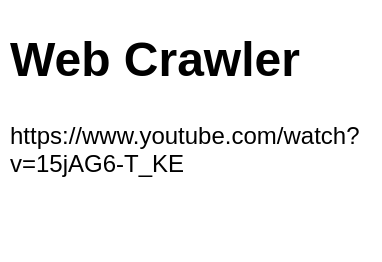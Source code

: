 <mxfile version="14.9.6" type="device"><diagram id="9eb4F4fQc0mfnAEQmdWG" name="Page-1"><mxGraphModel dx="1106" dy="815" grid="1" gridSize="10" guides="1" tooltips="1" connect="1" arrows="1" fold="1" page="1" pageScale="1" pageWidth="850" pageHeight="1100" math="0" shadow="0"><root><mxCell id="0"/><mxCell id="1" parent="0"/><mxCell id="esgwtgHRyD7jtA2mJlsa-1" value="&lt;h1&gt;Web Crawler&lt;/h1&gt;&lt;p&gt;https://www.youtube.com/watch?v=15jAG6-T_KE&lt;/p&gt;" style="text;html=1;strokeColor=none;fillColor=none;spacing=5;spacingTop=-20;whiteSpace=wrap;overflow=hidden;rounded=0;" vertex="1" parent="1"><mxGeometry x="20" y="10" width="190" height="120" as="geometry"/></mxCell></root></mxGraphModel></diagram></mxfile>